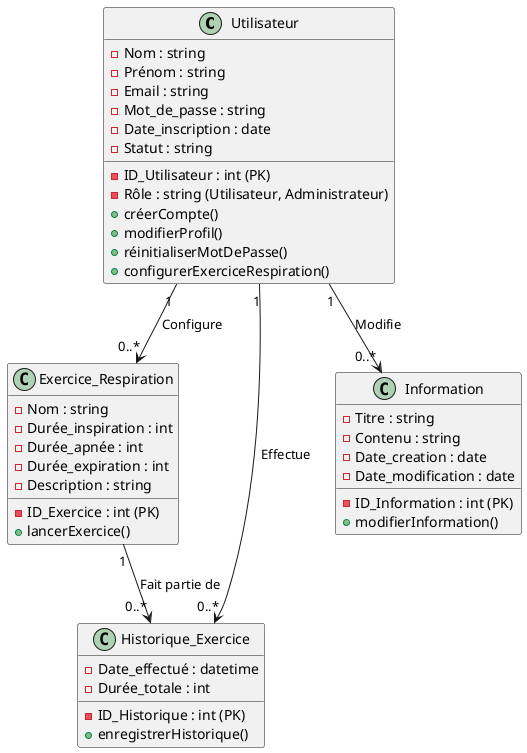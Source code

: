 @startuml
' Définir les classes

class Utilisateur {
    - ID_Utilisateur : int (PK)
    - Nom : string
    - Prénom : string
    - Email : string
    - Mot_de_passe : string
    - Date_inscription : date
    - Statut : string
    - Rôle : string (Utilisateur, Administrateur)
    + créerCompte()
    + modifierProfil()
    + réinitialiserMotDePasse()
    + configurerExerciceRespiration()
}

class Exercice_Respiration {
    - ID_Exercice : int (PK)
    - Nom : string
    - Durée_inspiration : int
    - Durée_apnée : int
    - Durée_expiration : int
    - Description : string
    + lancerExercice()
}

class Historique_Exercice {
    - ID_Historique : int (PK)
    - Date_effectué : datetime
    - Durée_totale : int
    + enregistrerHistorique()
}

class Information {
    - ID_Information : int (PK)
    - Titre : string
    - Contenu : string
    - Date_creation : date
    - Date_modification : date
    + modifierInformation()
}

' Définir les relations

Utilisateur "1" --> "0..*" Exercice_Respiration : Configure
Utilisateur "1" --> "0..*" Historique_Exercice : Effectue
Exercice_Respiration "1" --> "0..*" Historique_Exercice : Fait partie de
Utilisateur "1" --> "0..*" Information : Modifie

@enduml